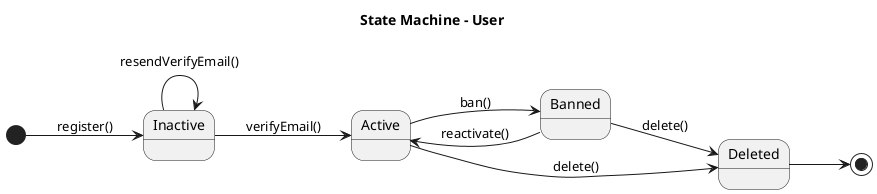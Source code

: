 @startuml
title State Machine - User
left to right direction

[*] --> Inactive : register()

Inactive --> Active : verifyEmail()
Inactive --> Inactive : resendVerifyEmail()

Active --> Banned : ban()
Active --> Deleted : delete()

Banned --> Active : reactivate()
Banned --> Deleted : delete()

Deleted --> [*] 

@enduml

